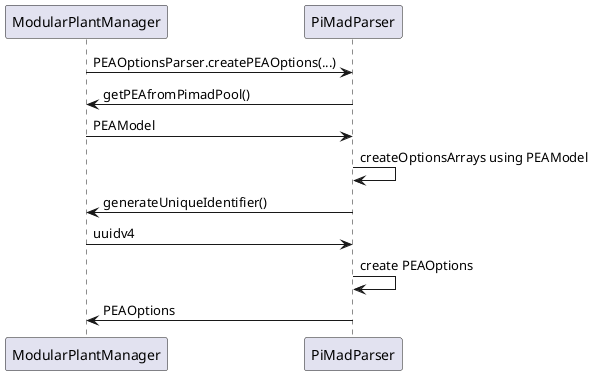 /*
 * MIT License
 *
 * Copyright (c) 2021 P2O-Lab <p2o-lab@mailbox.tu-dresden.de>,
 * Chair for Process Control Systems, Technische Universität Dresden
 *
 * Permission is hereby granted, free of charge, to any person obtaining a copy
 * of this software and associated documentation files (the "Software"), to deal
 * in the Software without restriction, including without limitation the rights
 * to use, copy, modify, merge, publish, distribute, sublicense, and/or sell
 * copies of the Software, and to permit persons to whom the Software is
 * furnished to do so, subject to the following conditions:
 *
 * The above copyright notice and this permission notice shall be included in all
 * copies or substantial portions of the Software.
 *
 * THE SOFTWARE IS PROVIDED "AS IS", WITHOUT WARRANTY OF ANY KIND, EXPRESS OR
 * IMPLIED, INCLUDING BUT NOT LIMITED TO THE WARRANTIES OF MERCHANTABILITY,
 * FITNESS FOR A PARTICULAR PURPOSE AND NONINFRINGEMENT. IN NO EVENT SHALL THE
 * AUTHORS OR COPYRIGHT HOLDERS BE LIABLE FOR ANY CLAIM, DAMAGES OR OTHER
 * LIABILITY, WHETHER IN AN ACTION OF CONTRACT, TORT OR OTHERWISE, ARISING FROM,
 * OUT OF OR IN CONNECTION WITH THE SOFTWARE OR THE USE OR OTHER DEALINGS IN THE
 * SOFTWARE.
 */
 
@startuml

skinparam monochrome false

participant ModularPlantManager
participant PiMadParser

ModularPlantManager -> PiMadParser: PEAOptionsParser.createPEAOptions(...)

PiMadParser ->ModularPlantManager: getPEAfromPimadPool()
ModularPlantManager->PiMadParser: PEAModel
PiMadParser->PiMadParser: createOptionsArrays using PEAModel
PiMadParser->ModularPlantManager: generateUniqueIdentifier()
ModularPlantManager->PiMadParser: uuidv4
PiMadParser->PiMadParser: create PEAOptions
PiMadParser ->ModularPlantManager: PEAOptions

@enduml

